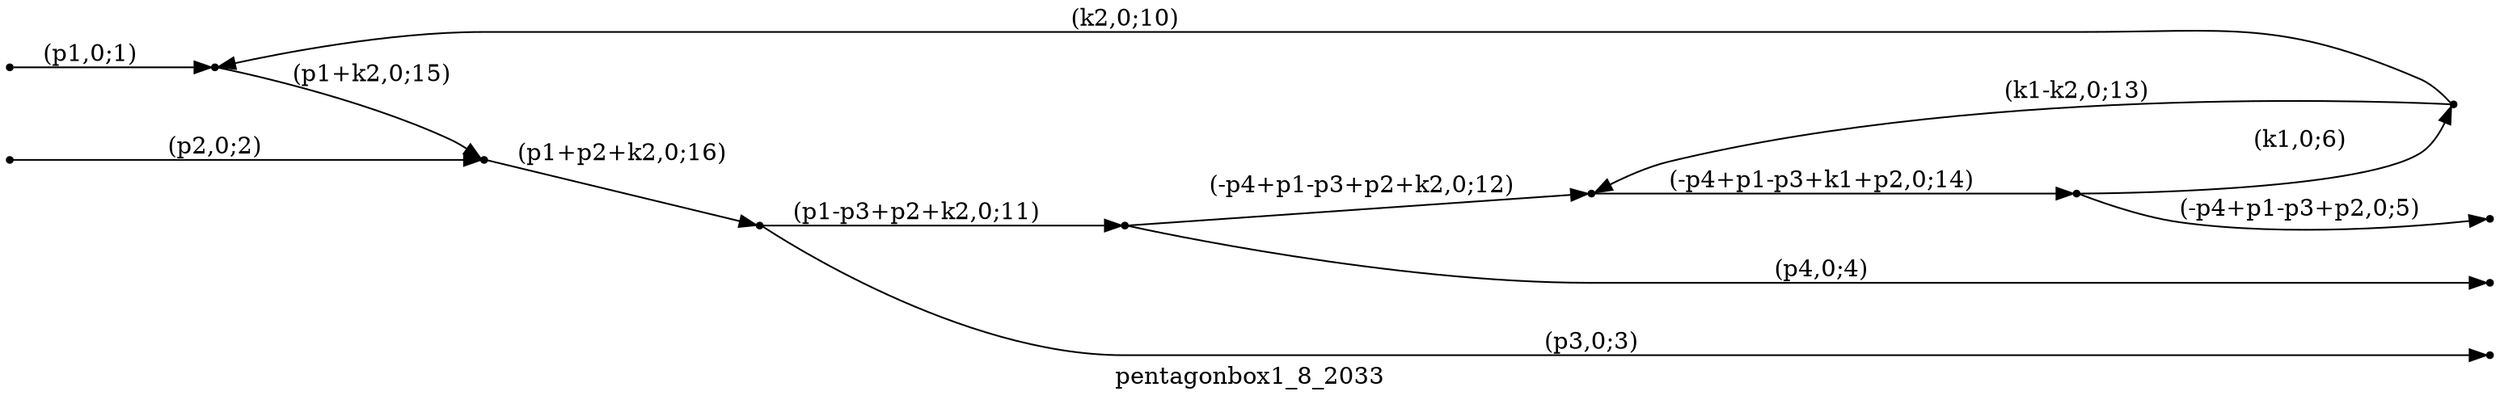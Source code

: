 digraph pentagonbox1_8_2033 {
  label="pentagonbox1_8_2033";
  rankdir="LR";
  subgraph edges {
    -1 -> 6 [label="(p1,0;1)"];
    -2 -> 7 [label="(p2,0;2)"];
    2 -> -3 [label="(p3,0;3)"];
    3 -> -4 [label="(p4,0;4)"];
    5 -> -5 [label="(-p4+p1-p3+p2,0;5)"];
    5 -> 1 [label="(k1,0;6)"];
    1 -> 6 [label="(k2,0;10)"];
    2 -> 3 [label="(p1-p3+p2+k2,0;11)"];
    3 -> 4 [label="(-p4+p1-p3+p2+k2,0;12)"];
    1 -> 4 [label="(k1-k2,0;13)"];
    4 -> 5 [label="(-p4+p1-p3+k1+p2,0;14)"];
    6 -> 7 [label="(p1+k2,0;15)"];
    7 -> 2 [label="(p1+p2+k2,0;16)"];
  }
  subgraph incoming { rank="source"; -1; -2; }
  subgraph outgoing { rank="sink"; -3; -4; -5; }
-5 [shape=point];
-4 [shape=point];
-3 [shape=point];
-2 [shape=point];
-1 [shape=point];
1 [shape=point];
2 [shape=point];
3 [shape=point];
4 [shape=point];
5 [shape=point];
6 [shape=point];
7 [shape=point];
}

